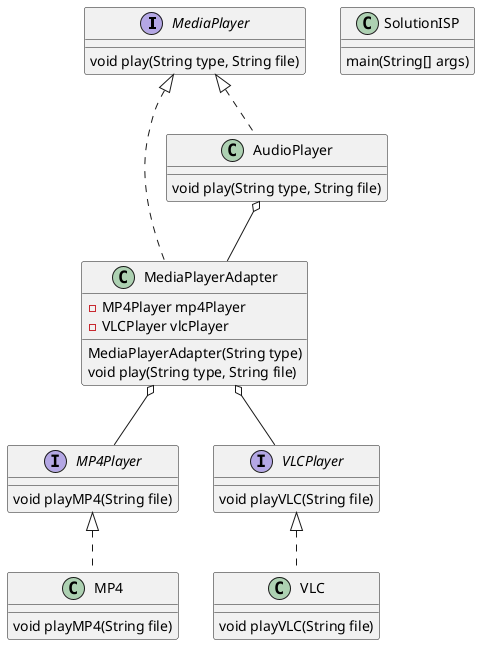@startuml

interface MediaPlayer {
    void play(String type, String file)
}

interface MP4Player {
    void playMP4(String file)
}

interface VLCPlayer {
    void playVLC(String file)
}

class MP4 implements MP4Player {
    void playMP4(String file)
}

class VLC implements VLCPlayer {
    void playVLC(String file)
}

class MediaPlayerAdapter implements MediaPlayer {
    - MP4Player mp4Player
    - VLCPlayer vlcPlayer
    MediaPlayerAdapter(String type)
    void play(String type, String file)
}

class AudioPlayer implements MediaPlayer {
    void play(String type, String file)
}

class SolutionISP {
    main(String[] args)
}


MediaPlayerAdapter o-- MP4Player
MediaPlayerAdapter o-- VLCPlayer
AudioPlayer o-- MediaPlayerAdapter

@enduml
